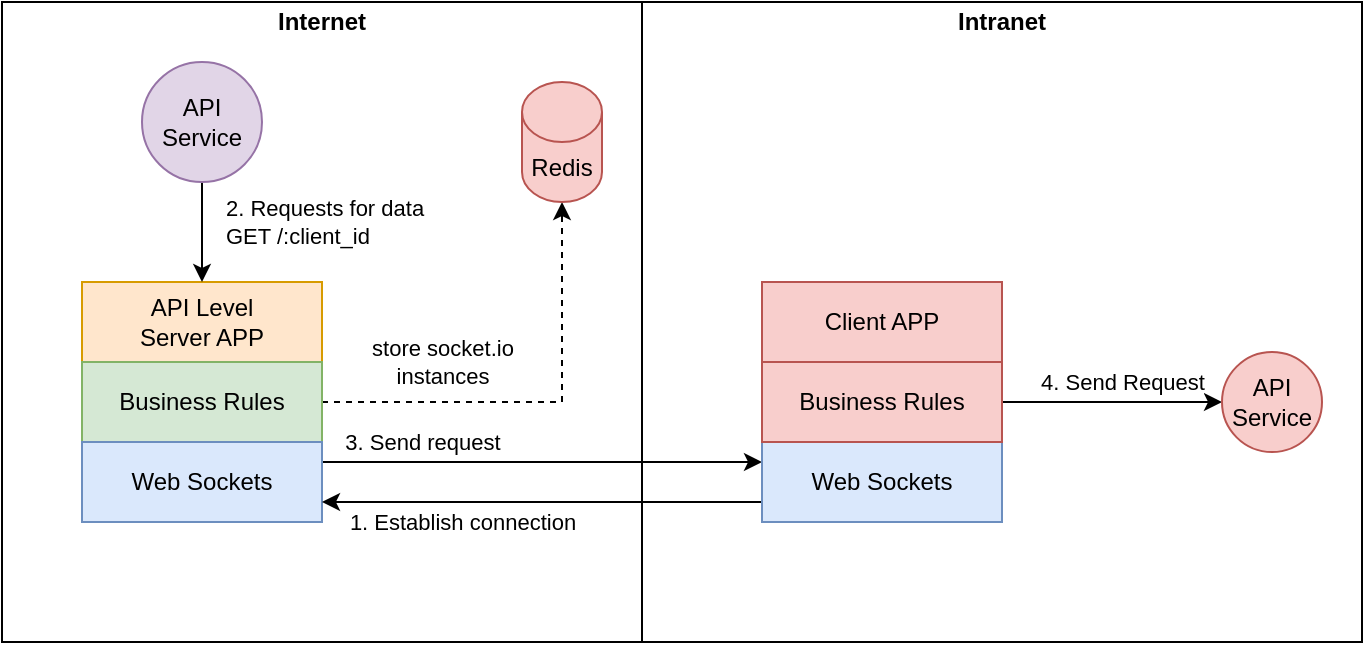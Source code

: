 <mxfile version="14.4.9" type="device"><diagram id="zExFs_JxRybs_SAzT-cH" name="Page-1"><mxGraphModel dx="1368" dy="774" grid="1" gridSize="10" guides="1" tooltips="1" connect="1" arrows="1" fold="1" page="1" pageScale="1" pageWidth="850" pageHeight="1100" math="0" shadow="0"><root><mxCell id="0"/><mxCell id="1" parent="0"/><mxCell id="5spemRW8OuL-xAuKNCEe-18" value="" style="rounded=0;whiteSpace=wrap;html=1;" vertex="1" parent="1"><mxGeometry x="80" y="80" width="320" height="320" as="geometry"/></mxCell><mxCell id="5spemRW8OuL-xAuKNCEe-20" value="" style="rounded=0;whiteSpace=wrap;html=1;" vertex="1" parent="1"><mxGeometry x="400" y="80" width="360" height="320" as="geometry"/></mxCell><mxCell id="5spemRW8OuL-xAuKNCEe-1" value="API Level&lt;br&gt;Server APP" style="rounded=0;whiteSpace=wrap;html=1;fillColor=#ffe6cc;strokeColor=#d79b00;" vertex="1" parent="1"><mxGeometry x="120" y="220" width="120" height="40" as="geometry"/></mxCell><mxCell id="5spemRW8OuL-xAuKNCEe-24" style="edgeStyle=orthogonalEdgeStyle;rounded=0;orthogonalLoop=1;jettySize=auto;html=1;exitX=1;exitY=0.5;exitDx=0;exitDy=0;entryX=0.5;entryY=1;entryDx=0;entryDy=0;entryPerimeter=0;align=left;dashed=1;" edge="1" parent="1" source="5spemRW8OuL-xAuKNCEe-2" target="5spemRW8OuL-xAuKNCEe-23"><mxGeometry relative="1" as="geometry"/></mxCell><mxCell id="5spemRW8OuL-xAuKNCEe-25" value="store socket.io &lt;br&gt;instances" style="edgeLabel;html=1;align=center;verticalAlign=middle;resizable=0;points=[];" vertex="1" connectable="0" parent="5spemRW8OuL-xAuKNCEe-24"><mxGeometry x="-0.264" y="-3" relative="1" as="geometry"><mxPoint x="-21" y="-23" as="offset"/></mxGeometry></mxCell><mxCell id="5spemRW8OuL-xAuKNCEe-2" value="Business Rules" style="rounded=0;whiteSpace=wrap;html=1;fillColor=#d5e8d4;strokeColor=#82b366;" vertex="1" parent="1"><mxGeometry x="120" y="260" width="120" height="40" as="geometry"/></mxCell><mxCell id="5spemRW8OuL-xAuKNCEe-11" value="3. Send request" style="edgeStyle=orthogonalEdgeStyle;rounded=0;orthogonalLoop=1;jettySize=auto;html=1;exitX=1;exitY=0.25;exitDx=0;exitDy=0;entryX=0;entryY=0.25;entryDx=0;entryDy=0;" edge="1" parent="1" source="5spemRW8OuL-xAuKNCEe-4" target="5spemRW8OuL-xAuKNCEe-6"><mxGeometry x="-0.545" y="10" relative="1" as="geometry"><mxPoint as="offset"/></mxGeometry></mxCell><mxCell id="5spemRW8OuL-xAuKNCEe-4" value="Web Sockets" style="rounded=0;whiteSpace=wrap;html=1;fillColor=#dae8fc;strokeColor=#6c8ebf;" vertex="1" parent="1"><mxGeometry x="120" y="300" width="120" height="40" as="geometry"/></mxCell><mxCell id="5spemRW8OuL-xAuKNCEe-12" style="edgeStyle=orthogonalEdgeStyle;rounded=0;orthogonalLoop=1;jettySize=auto;html=1;exitX=0;exitY=0.75;exitDx=0;exitDy=0;entryX=1;entryY=0.75;entryDx=0;entryDy=0;" edge="1" parent="1" source="5spemRW8OuL-xAuKNCEe-6" target="5spemRW8OuL-xAuKNCEe-4"><mxGeometry relative="1" as="geometry"/></mxCell><mxCell id="5spemRW8OuL-xAuKNCEe-15" value="1. Establish connection" style="edgeLabel;html=1;align=center;verticalAlign=middle;resizable=0;points=[];" vertex="1" connectable="0" parent="5spemRW8OuL-xAuKNCEe-12"><mxGeometry x="0.167" relative="1" as="geometry"><mxPoint x="-22" y="10" as="offset"/></mxGeometry></mxCell><mxCell id="5spemRW8OuL-xAuKNCEe-6" value="Web Sockets" style="rounded=0;whiteSpace=wrap;html=1;fillColor=#dae8fc;strokeColor=#6c8ebf;" vertex="1" parent="1"><mxGeometry x="460" y="300" width="120" height="40" as="geometry"/></mxCell><mxCell id="5spemRW8OuL-xAuKNCEe-10" value="4. Send Request" style="edgeStyle=orthogonalEdgeStyle;rounded=0;orthogonalLoop=1;jettySize=auto;html=1;exitX=1;exitY=0.5;exitDx=0;exitDy=0;entryX=0;entryY=0.5;entryDx=0;entryDy=0;" edge="1" parent="1" source="5spemRW8OuL-xAuKNCEe-8" target="5spemRW8OuL-xAuKNCEe-9"><mxGeometry x="0.091" y="10" relative="1" as="geometry"><mxPoint as="offset"/></mxGeometry></mxCell><mxCell id="5spemRW8OuL-xAuKNCEe-8" value="Business Rules" style="rounded=0;whiteSpace=wrap;html=1;fillColor=#f8cecc;strokeColor=#b85450;" vertex="1" parent="1"><mxGeometry x="460" y="260" width="120" height="40" as="geometry"/></mxCell><mxCell id="5spemRW8OuL-xAuKNCEe-9" value="API&lt;br&gt;Service" style="ellipse;whiteSpace=wrap;html=1;aspect=fixed;fillColor=#f8cecc;strokeColor=#b85450;" vertex="1" parent="1"><mxGeometry x="690" y="255" width="50" height="50" as="geometry"/></mxCell><mxCell id="5spemRW8OuL-xAuKNCEe-14" value="2. Requests for data&lt;br&gt;GET /:client_id" style="edgeStyle=orthogonalEdgeStyle;rounded=0;orthogonalLoop=1;jettySize=auto;html=1;exitX=0.5;exitY=1;exitDx=0;exitDy=0;align=left;" edge="1" parent="1" source="5spemRW8OuL-xAuKNCEe-13" target="5spemRW8OuL-xAuKNCEe-1"><mxGeometry x="-0.2" y="10" relative="1" as="geometry"><mxPoint as="offset"/></mxGeometry></mxCell><mxCell id="5spemRW8OuL-xAuKNCEe-13" value="API Service" style="ellipse;whiteSpace=wrap;html=1;aspect=fixed;fillColor=#e1d5e7;strokeColor=#9673a6;" vertex="1" parent="1"><mxGeometry x="150" y="110" width="60" height="60" as="geometry"/></mxCell><mxCell id="5spemRW8OuL-xAuKNCEe-21" value="Internet" style="text;html=1;strokeColor=none;fillColor=none;align=center;verticalAlign=middle;whiteSpace=wrap;rounded=0;fontStyle=1" vertex="1" parent="1"><mxGeometry x="220" y="80" width="40" height="20" as="geometry"/></mxCell><mxCell id="5spemRW8OuL-xAuKNCEe-22" value="Intranet" style="text;html=1;strokeColor=none;fillColor=none;align=center;verticalAlign=middle;whiteSpace=wrap;rounded=0;fontStyle=1" vertex="1" parent="1"><mxGeometry x="560" y="80" width="40" height="20" as="geometry"/></mxCell><mxCell id="5spemRW8OuL-xAuKNCEe-23" value="Redis" style="shape=cylinder3;whiteSpace=wrap;html=1;boundedLbl=1;backgroundOutline=1;size=15;fillColor=#f8cecc;strokeColor=#b85450;" vertex="1" parent="1"><mxGeometry x="340" y="120" width="40" height="60" as="geometry"/></mxCell><mxCell id="5spemRW8OuL-xAuKNCEe-27" value="Client APP" style="rounded=0;whiteSpace=wrap;html=1;fillColor=#f8cecc;strokeColor=#b85450;" vertex="1" parent="1"><mxGeometry x="460" y="220" width="120" height="40" as="geometry"/></mxCell></root></mxGraphModel></diagram></mxfile>
